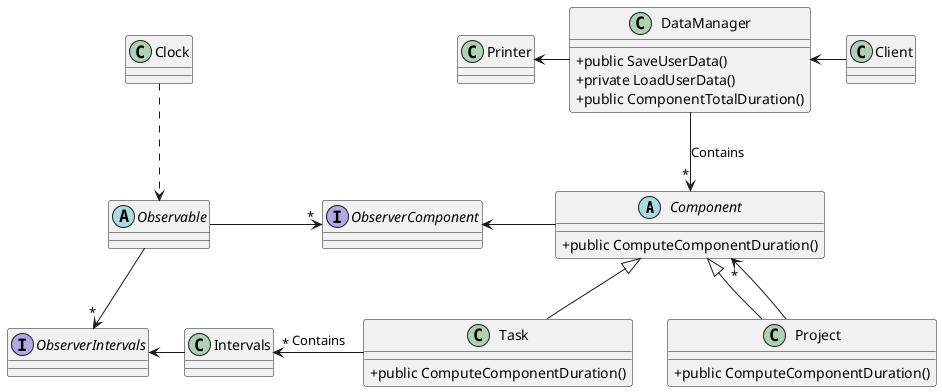 @startuml 

skinparam classAttributeIconSize 0
skinparam linetype polyline

abstract class Component {
+public ComputeComponentDuration()
}

class Project extends Component {
+public ComputeComponentDuration()
}


class Task extends Component {
+public ComputeComponentDuration()
}

class Intervals {
}

Interface ObserverIntervals{
}

abstract class Observable {
}

class Clock {
}

class Client{
}

class DataManager{  
+public SaveUserData()  
+private LoadUserData()
+public ComponentTotalDuration()
}

Interface ObserverComponent{
}

Class Printer{
}

DataManager -down-> "*" Component: Contains
Project --> "*" Component
Client -left-> DataManager
Task -left-> "*" Intervals:Contains
Clock .down.> Observable
Observable -Down-> "*" ObserverIntervals
Intervals -left-> ObserverIntervals
Component -left-> ObserverComponent
Observable -right-> "*" ObserverComponent
DataManager -left-> Printer
Task -[hidden]right-> Project

@enduml